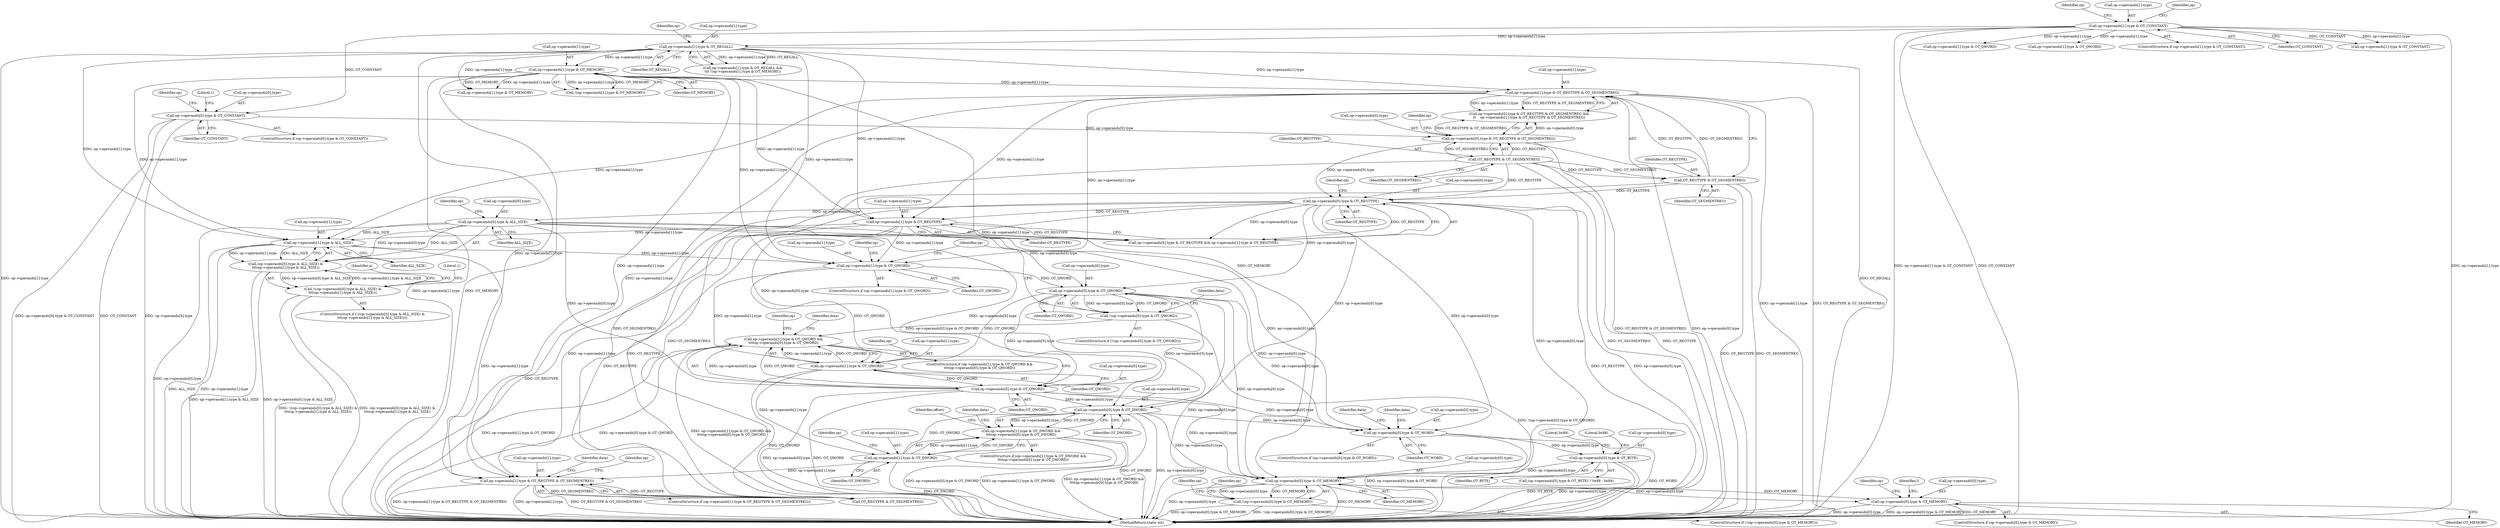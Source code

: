 digraph "0_radare2_f17bfd9f1da05f30f23a4dd05e9d2363e1406948@API" {
"1001349" [label="(Call,op->operands[1].type & ALL_SIZE)"];
"1001264" [label="(Call,op->operands[1].type & OT_MEMORY)"];
"1001254" [label="(Call,op->operands[1].type & OT_REGALL)"];
"1000132" [label="(Call,op->operands[1].type & OT_CONSTANT)"];
"1001301" [label="(Call,op->operands[1].type & OT_REGTYPE & OT_SEGMENTREG)"];
"1001309" [label="(Call,OT_REGTYPE & OT_SEGMENTREG)"];
"1001298" [label="(Call,OT_REGTYPE & OT_SEGMENTREG)"];
"1001327" [label="(Call,op->operands[1].type & OT_REGTYPE)"];
"1001318" [label="(Call,op->operands[0].type & OT_REGTYPE)"];
"1001290" [label="(Call,op->operands[0].type & OT_REGTYPE & OT_SEGMENTREG)"];
"1001275" [label="(Call,op->operands[0].type & OT_CONSTANT)"];
"1001340" [label="(Call,op->operands[0].type & ALL_SIZE)"];
"1001339" [label="(Call,(op->operands[0].type & ALL_SIZE) &\n\t\t\t(op->operands[1].type & ALL_SIZE))"];
"1001338" [label="(Call,!((op->operands[0].type & ALL_SIZE) &\n\t\t\t(op->operands[1].type & ALL_SIZE)))"];
"1001394" [label="(Call,op->operands[1].type & OT_QWORD)"];
"1001406" [label="(Call,op->operands[0].type & OT_QWORD)"];
"1001405" [label="(Call,!(op->operands[0].type & OT_QWORD))"];
"1001429" [label="(Call,op->operands[1].type & OT_QWORD &&\n\t\t\t\top->operands[0].type & OT_QWORD)"];
"1001430" [label="(Call,op->operands[1].type & OT_QWORD)"];
"1001439" [label="(Call,op->operands[0].type & OT_QWORD)"];
"1001468" [label="(Call,op->operands[0].type & OT_DWORD)"];
"1001458" [label="(Call,op->operands[1].type & OT_DWORD &&\n\t\t\t\top->operands[0].type & OT_DWORD)"];
"1001549" [label="(Call,op->operands[0].type & OT_WORD)"];
"1001571" [label="(Call,op->operands[0].type & OT_BYTE)"];
"1001676" [label="(Call,op->operands[0].type & OT_MEMORY)"];
"1001675" [label="(Call,!(op->operands[0].type & OT_MEMORY))"];
"1001802" [label="(Call,op->operands[0].type & OT_MEMORY)"];
"1001459" [label="(Call,op->operands[1].type & OT_DWORD)"];
"1001528" [label="(Call,op->operands[1].type & OT_REGTYPE & OT_SEGMENTREG)"];
"1001458" [label="(Call,op->operands[1].type & OT_DWORD &&\n\t\t\t\top->operands[0].type & OT_DWORD)"];
"1001746" [label="(Identifier,op)"];
"1001467" [label="(Identifier,OT_DWORD)"];
"1001677" [label="(Call,op->operands[0].type)"];
"1001402" [label="(Identifier,OT_QWORD)"];
"1001528" [label="(Call,op->operands[1].type & OT_REGTYPE & OT_SEGMENTREG)"];
"1001299" [label="(Identifier,OT_REGTYPE)"];
"1001319" [label="(Call,op->operands[0].type)"];
"1001294" [label="(Identifier,op)"];
"1001418" [label="(Identifier,data)"];
"1001476" [label="(Identifier,OT_DWORD)"];
"1001287" [label="(Literal,1)"];
"1001675" [label="(Call,!(op->operands[0].type & OT_MEMORY))"];
"1001459" [label="(Call,op->operands[1].type & OT_DWORD)"];
"1001274" [label="(ControlStructure,if (op->operands[0].type & OT_CONSTANT))"];
"1001480" [label="(Identifier,data)"];
"1001430" [label="(Call,op->operands[1].type & OT_QWORD)"];
"1001468" [label="(Call,op->operands[0].type & OT_DWORD)"];
"1001472" [label="(Identifier,op)"];
"1001443" [label="(Identifier,op)"];
"1001310" [label="(Identifier,OT_REGTYPE)"];
"1001431" [label="(Call,op->operands[1].type)"];
"1001393" [label="(ControlStructure,if (op->operands[1].type & OT_QWORD))"];
"1000132" [label="(Call,op->operands[1].type & OT_CONSTANT)"];
"1001405" [label="(Call,!(op->operands[0].type & OT_QWORD))"];
"1001447" [label="(Identifier,OT_QWORD)"];
"1001810" [label="(Identifier,OT_MEMORY)"];
"1001289" [label="(Call,op->operands[0].type & OT_REGTYPE & OT_SEGMENTREG &&\n\t\t    op->operands[1].type & OT_REGTYPE & OT_SEGMENTREG)"];
"1001394" [label="(Call,op->operands[1].type & OT_QWORD)"];
"1001350" [label="(Call,op->operands[1].type)"];
"1001353" [label="(Identifier,op)"];
"1001801" [label="(ControlStructure,if (op->operands[0].type & OT_MEMORY))"];
"1001404" [label="(ControlStructure,if (!(op->operands[0].type & OT_QWORD)))"];
"1001268" [label="(Identifier,op)"];
"1001434" [label="(Identifier,op)"];
"1001291" [label="(Call,op->operands[0].type)"];
"1001275" [label="(Call,op->operands[0].type & OT_CONSTANT)"];
"1001340" [label="(Call,op->operands[0].type & ALL_SIZE)"];
"1001348" [label="(Identifier,ALL_SIZE)"];
"1001571" [label="(Call,op->operands[0].type & OT_BYTE)"];
"1003216" [label="(MethodReturn,static int)"];
"1001451" [label="(Identifier,data)"];
"1001331" [label="(Identifier,op)"];
"1001311" [label="(Identifier,OT_SEGMENTREG)"];
"1001309" [label="(Call,OT_REGTYPE & OT_SEGMENTREG)"];
"1001265" [label="(Call,op->operands[1].type)"];
"1001328" [label="(Call,op->operands[1].type)"];
"1001318" [label="(Call,op->operands[0].type & OT_REGTYPE)"];
"1001529" [label="(Call,op->operands[1].type)"];
"1001460" [label="(Call,op->operands[1].type)"];
"1001692" [label="(Identifier,op)"];
"1001365" [label="(Identifier,a)"];
"1001300" [label="(Identifier,OT_SEGMENTREG)"];
"1001407" [label="(Call,op->operands[0].type)"];
"1001567" [label="(Identifier,data)"];
"1001263" [label="(Call,!(op->operands[1].type & OT_MEMORY))"];
"1001579" [label="(Identifier,OT_BYTE)"];
"1001302" [label="(Call,op->operands[1].type)"];
"1001803" [label="(Call,op->operands[0].type)"];
"1000226" [label="(Call,op->operands[1].type & OT_QWORD)"];
"1000361" [label="(Call,op->operands[1].type & OT_QWORD)"];
"1001542" [label="(Identifier,data)"];
"1001305" [label="(Identifier,op)"];
"1001684" [label="(Identifier,OT_MEMORY)"];
"1001439" [label="(Call,op->operands[0].type & OT_QWORD)"];
"1001548" [label="(ControlStructure,if (op->operands[0].type & OT_WORD))"];
"1001301" [label="(Call,op->operands[1].type & OT_REGTYPE & OT_SEGMENTREG)"];
"1001429" [label="(Call,op->operands[1].type & OT_QWORD &&\n\t\t\t\top->operands[0].type & OT_QWORD)"];
"1001818" [label="(Identifier,op)"];
"1001440" [label="(Call,op->operands[0].type)"];
"1001262" [label="(Identifier,OT_REGALL)"];
"1001395" [label="(Call,op->operands[1].type)"];
"1001341" [label="(Call,op->operands[0].type)"];
"1000147" [label="(Identifier,op)"];
"1001253" [label="(Call,op->operands[1].type & OT_REGALL &&\n\t\t\t !(op->operands[1].type & OT_MEMORY))"];
"1001254" [label="(Call,op->operands[1].type & OT_REGALL)"];
"1001674" [label="(ControlStructure,if (!(op->operands[0].type & OT_MEMORY)))"];
"1000133" [label="(Call,op->operands[1].type)"];
"1000131" [label="(ControlStructure,if (op->operands[1].type & OT_CONSTANT))"];
"1001298" [label="(Call,OT_REGTYPE & OT_SEGMENTREG)"];
"1001264" [label="(Call,op->operands[1].type & OT_MEMORY)"];
"1001581" [label="(Literal,0x89)"];
"1001276" [label="(Call,op->operands[0].type)"];
"1001361" [label="(Literal,1)"];
"1001570" [label="(Call,(op->operands[0].type & OT_BYTE) ? 0x88 : 0x89)"];
"1001536" [label="(Call,OT_REGTYPE & OT_SEGMENTREG)"];
"1001561" [label="(Identifier,data)"];
"1001988" [label="(Call,op->operands[1].type & OT_MEMORY)"];
"1001290" [label="(Call,op->operands[0].type & OT_REGTYPE & OT_SEGMENTREG)"];
"1001511" [label="(Identifier,offset)"];
"1001283" [label="(Identifier,OT_CONSTANT)"];
"1001406" [label="(Call,op->operands[0].type & OT_QWORD)"];
"1001317" [label="(Call,op->operands[0].type & OT_REGTYPE && op->operands[1].type & OT_REGTYPE)"];
"1001410" [label="(Identifier,op)"];
"1001428" [label="(ControlStructure,if (op->operands[1].type & OT_QWORD &&\n\t\t\t\top->operands[0].type & OT_QWORD))"];
"1001357" [label="(Identifier,ALL_SIZE)"];
"1001469" [label="(Call,op->operands[0].type)"];
"1001549" [label="(Call,op->operands[0].type & OT_WORD)"];
"1001414" [label="(Identifier,OT_QWORD)"];
"1001255" [label="(Call,op->operands[1].type)"];
"1001580" [label="(Literal,0x88)"];
"1001676" [label="(Call,op->operands[0].type & OT_MEMORY)"];
"1001339" [label="(Call,(op->operands[0].type & ALL_SIZE) &\n\t\t\t(op->operands[1].type & ALL_SIZE))"];
"1003215" [label="(Identifier,l)"];
"1001335" [label="(Identifier,OT_REGTYPE)"];
"1001438" [label="(Identifier,OT_QWORD)"];
"1001463" [label="(Identifier,op)"];
"1001272" [label="(Identifier,OT_MEMORY)"];
"1001802" [label="(Call,op->operands[0].type & OT_MEMORY)"];
"1000140" [label="(Identifier,OT_CONSTANT)"];
"1001550" [label="(Call,op->operands[0].type)"];
"1001457" [label="(ControlStructure,if (op->operands[1].type & OT_DWORD &&\n\t\t\t\top->operands[0].type & OT_DWORD))"];
"1001337" [label="(ControlStructure,if (!((op->operands[0].type & ALL_SIZE) &\n\t\t\t(op->operands[1].type & ALL_SIZE))))"];
"1001258" [label="(Identifier,op)"];
"1001326" [label="(Identifier,OT_REGTYPE)"];
"1001338" [label="(Call,!((op->operands[0].type & ALL_SIZE) &\n\t\t\t(op->operands[1].type & ALL_SIZE)))"];
"1001527" [label="(ControlStructure,if (op->operands[1].type & OT_REGTYPE & OT_SEGMENTREG))"];
"1001572" [label="(Call,op->operands[0].type)"];
"1001553" [label="(Identifier,op)"];
"1001349" [label="(Call,op->operands[1].type & ALL_SIZE)"];
"1000239" [label="(Call,op->operands[1].type & OT_CONSTANT)"];
"1001327" [label="(Call,op->operands[1].type & OT_REGTYPE)"];
"1001557" [label="(Identifier,OT_WORD)"];
"1001349" -> "1001339"  [label="AST: "];
"1001349" -> "1001357"  [label="CFG: "];
"1001350" -> "1001349"  [label="AST: "];
"1001357" -> "1001349"  [label="AST: "];
"1001339" -> "1001349"  [label="CFG: "];
"1001349" -> "1003216"  [label="DDG: ALL_SIZE"];
"1001349" -> "1003216"  [label="DDG: op->operands[1].type"];
"1001349" -> "1001339"  [label="DDG: op->operands[1].type"];
"1001349" -> "1001339"  [label="DDG: ALL_SIZE"];
"1001264" -> "1001349"  [label="DDG: op->operands[1].type"];
"1001301" -> "1001349"  [label="DDG: op->operands[1].type"];
"1001254" -> "1001349"  [label="DDG: op->operands[1].type"];
"1001327" -> "1001349"  [label="DDG: op->operands[1].type"];
"1001340" -> "1001349"  [label="DDG: ALL_SIZE"];
"1001349" -> "1001394"  [label="DDG: op->operands[1].type"];
"1001349" -> "1001528"  [label="DDG: op->operands[1].type"];
"1001264" -> "1001263"  [label="AST: "];
"1001264" -> "1001272"  [label="CFG: "];
"1001265" -> "1001264"  [label="AST: "];
"1001272" -> "1001264"  [label="AST: "];
"1001263" -> "1001264"  [label="CFG: "];
"1001264" -> "1003216"  [label="DDG: op->operands[1].type"];
"1001264" -> "1003216"  [label="DDG: OT_MEMORY"];
"1001264" -> "1001263"  [label="DDG: op->operands[1].type"];
"1001264" -> "1001263"  [label="DDG: OT_MEMORY"];
"1001254" -> "1001264"  [label="DDG: op->operands[1].type"];
"1001264" -> "1001301"  [label="DDG: op->operands[1].type"];
"1001264" -> "1001327"  [label="DDG: op->operands[1].type"];
"1001264" -> "1001394"  [label="DDG: op->operands[1].type"];
"1001264" -> "1001528"  [label="DDG: op->operands[1].type"];
"1001264" -> "1001676"  [label="DDG: OT_MEMORY"];
"1001264" -> "1001988"  [label="DDG: op->operands[1].type"];
"1001264" -> "1001988"  [label="DDG: OT_MEMORY"];
"1001254" -> "1001253"  [label="AST: "];
"1001254" -> "1001262"  [label="CFG: "];
"1001255" -> "1001254"  [label="AST: "];
"1001262" -> "1001254"  [label="AST: "];
"1001268" -> "1001254"  [label="CFG: "];
"1001253" -> "1001254"  [label="CFG: "];
"1001254" -> "1003216"  [label="DDG: OT_REGALL"];
"1001254" -> "1003216"  [label="DDG: op->operands[1].type"];
"1001254" -> "1001253"  [label="DDG: op->operands[1].type"];
"1001254" -> "1001253"  [label="DDG: OT_REGALL"];
"1000132" -> "1001254"  [label="DDG: op->operands[1].type"];
"1001254" -> "1001301"  [label="DDG: op->operands[1].type"];
"1001254" -> "1001327"  [label="DDG: op->operands[1].type"];
"1001254" -> "1001394"  [label="DDG: op->operands[1].type"];
"1001254" -> "1001528"  [label="DDG: op->operands[1].type"];
"1001254" -> "1001988"  [label="DDG: op->operands[1].type"];
"1000132" -> "1000131"  [label="AST: "];
"1000132" -> "1000140"  [label="CFG: "];
"1000133" -> "1000132"  [label="AST: "];
"1000140" -> "1000132"  [label="AST: "];
"1000147" -> "1000132"  [label="CFG: "];
"1001258" -> "1000132"  [label="CFG: "];
"1000132" -> "1003216"  [label="DDG: op->operands[1].type & OT_CONSTANT"];
"1000132" -> "1003216"  [label="DDG: OT_CONSTANT"];
"1000132" -> "1003216"  [label="DDG: op->operands[1].type"];
"1000132" -> "1000226"  [label="DDG: op->operands[1].type"];
"1000132" -> "1000239"  [label="DDG: op->operands[1].type"];
"1000132" -> "1000239"  [label="DDG: OT_CONSTANT"];
"1000132" -> "1000361"  [label="DDG: op->operands[1].type"];
"1000132" -> "1001275"  [label="DDG: OT_CONSTANT"];
"1001301" -> "1001289"  [label="AST: "];
"1001301" -> "1001309"  [label="CFG: "];
"1001302" -> "1001301"  [label="AST: "];
"1001309" -> "1001301"  [label="AST: "];
"1001289" -> "1001301"  [label="CFG: "];
"1001301" -> "1003216"  [label="DDG: op->operands[1].type"];
"1001301" -> "1003216"  [label="DDG: OT_REGTYPE & OT_SEGMENTREG"];
"1001301" -> "1001289"  [label="DDG: op->operands[1].type"];
"1001301" -> "1001289"  [label="DDG: OT_REGTYPE & OT_SEGMENTREG"];
"1001309" -> "1001301"  [label="DDG: OT_REGTYPE"];
"1001309" -> "1001301"  [label="DDG: OT_SEGMENTREG"];
"1001301" -> "1001327"  [label="DDG: op->operands[1].type"];
"1001301" -> "1001394"  [label="DDG: op->operands[1].type"];
"1001301" -> "1001528"  [label="DDG: op->operands[1].type"];
"1001309" -> "1001311"  [label="CFG: "];
"1001310" -> "1001309"  [label="AST: "];
"1001311" -> "1001309"  [label="AST: "];
"1001309" -> "1003216"  [label="DDG: OT_SEGMENTREG"];
"1001309" -> "1003216"  [label="DDG: OT_REGTYPE"];
"1001298" -> "1001309"  [label="DDG: OT_REGTYPE"];
"1001298" -> "1001309"  [label="DDG: OT_SEGMENTREG"];
"1001309" -> "1001318"  [label="DDG: OT_REGTYPE"];
"1001309" -> "1001536"  [label="DDG: OT_SEGMENTREG"];
"1001298" -> "1001290"  [label="AST: "];
"1001298" -> "1001300"  [label="CFG: "];
"1001299" -> "1001298"  [label="AST: "];
"1001300" -> "1001298"  [label="AST: "];
"1001290" -> "1001298"  [label="CFG: "];
"1001298" -> "1003216"  [label="DDG: OT_REGTYPE"];
"1001298" -> "1003216"  [label="DDG: OT_SEGMENTREG"];
"1001298" -> "1001290"  [label="DDG: OT_REGTYPE"];
"1001298" -> "1001290"  [label="DDG: OT_SEGMENTREG"];
"1001298" -> "1001318"  [label="DDG: OT_REGTYPE"];
"1001298" -> "1001536"  [label="DDG: OT_SEGMENTREG"];
"1001327" -> "1001317"  [label="AST: "];
"1001327" -> "1001335"  [label="CFG: "];
"1001328" -> "1001327"  [label="AST: "];
"1001335" -> "1001327"  [label="AST: "];
"1001317" -> "1001327"  [label="CFG: "];
"1001327" -> "1003216"  [label="DDG: OT_REGTYPE"];
"1001327" -> "1001317"  [label="DDG: op->operands[1].type"];
"1001327" -> "1001317"  [label="DDG: OT_REGTYPE"];
"1001318" -> "1001327"  [label="DDG: OT_REGTYPE"];
"1001327" -> "1001394"  [label="DDG: op->operands[1].type"];
"1001327" -> "1001528"  [label="DDG: op->operands[1].type"];
"1001327" -> "1001536"  [label="DDG: OT_REGTYPE"];
"1001318" -> "1001317"  [label="AST: "];
"1001318" -> "1001326"  [label="CFG: "];
"1001319" -> "1001318"  [label="AST: "];
"1001326" -> "1001318"  [label="AST: "];
"1001331" -> "1001318"  [label="CFG: "];
"1001317" -> "1001318"  [label="CFG: "];
"1001318" -> "1003216"  [label="DDG: OT_REGTYPE"];
"1001318" -> "1003216"  [label="DDG: op->operands[0].type"];
"1001318" -> "1001317"  [label="DDG: op->operands[0].type"];
"1001318" -> "1001317"  [label="DDG: OT_REGTYPE"];
"1001290" -> "1001318"  [label="DDG: op->operands[0].type"];
"1001318" -> "1001340"  [label="DDG: op->operands[0].type"];
"1001318" -> "1001406"  [label="DDG: op->operands[0].type"];
"1001318" -> "1001439"  [label="DDG: op->operands[0].type"];
"1001318" -> "1001468"  [label="DDG: op->operands[0].type"];
"1001318" -> "1001536"  [label="DDG: OT_REGTYPE"];
"1001318" -> "1001549"  [label="DDG: op->operands[0].type"];
"1001318" -> "1001676"  [label="DDG: op->operands[0].type"];
"1001290" -> "1001289"  [label="AST: "];
"1001291" -> "1001290"  [label="AST: "];
"1001305" -> "1001290"  [label="CFG: "];
"1001289" -> "1001290"  [label="CFG: "];
"1001290" -> "1003216"  [label="DDG: OT_REGTYPE & OT_SEGMENTREG"];
"1001290" -> "1003216"  [label="DDG: op->operands[0].type"];
"1001290" -> "1001289"  [label="DDG: op->operands[0].type"];
"1001290" -> "1001289"  [label="DDG: OT_REGTYPE & OT_SEGMENTREG"];
"1001275" -> "1001290"  [label="DDG: op->operands[0].type"];
"1001275" -> "1001274"  [label="AST: "];
"1001275" -> "1001283"  [label="CFG: "];
"1001276" -> "1001275"  [label="AST: "];
"1001283" -> "1001275"  [label="AST: "];
"1001287" -> "1001275"  [label="CFG: "];
"1001294" -> "1001275"  [label="CFG: "];
"1001275" -> "1003216"  [label="DDG: op->operands[0].type & OT_CONSTANT"];
"1001275" -> "1003216"  [label="DDG: OT_CONSTANT"];
"1001275" -> "1003216"  [label="DDG: op->operands[0].type"];
"1001340" -> "1001339"  [label="AST: "];
"1001340" -> "1001348"  [label="CFG: "];
"1001341" -> "1001340"  [label="AST: "];
"1001348" -> "1001340"  [label="AST: "];
"1001353" -> "1001340"  [label="CFG: "];
"1001340" -> "1003216"  [label="DDG: op->operands[0].type"];
"1001340" -> "1001339"  [label="DDG: op->operands[0].type"];
"1001340" -> "1001339"  [label="DDG: ALL_SIZE"];
"1001340" -> "1001406"  [label="DDG: op->operands[0].type"];
"1001340" -> "1001439"  [label="DDG: op->operands[0].type"];
"1001340" -> "1001468"  [label="DDG: op->operands[0].type"];
"1001340" -> "1001549"  [label="DDG: op->operands[0].type"];
"1001340" -> "1001676"  [label="DDG: op->operands[0].type"];
"1001339" -> "1001338"  [label="AST: "];
"1001338" -> "1001339"  [label="CFG: "];
"1001339" -> "1003216"  [label="DDG: op->operands[1].type & ALL_SIZE"];
"1001339" -> "1003216"  [label="DDG: op->operands[0].type & ALL_SIZE"];
"1001339" -> "1001338"  [label="DDG: op->operands[0].type & ALL_SIZE"];
"1001339" -> "1001338"  [label="DDG: op->operands[1].type & ALL_SIZE"];
"1001338" -> "1001337"  [label="AST: "];
"1001361" -> "1001338"  [label="CFG: "];
"1001365" -> "1001338"  [label="CFG: "];
"1001338" -> "1003216"  [label="DDG: !((op->operands[0].type & ALL_SIZE) &\n\t\t\t(op->operands[1].type & ALL_SIZE))"];
"1001338" -> "1003216"  [label="DDG: (op->operands[0].type & ALL_SIZE) &\n\t\t\t(op->operands[1].type & ALL_SIZE)"];
"1001394" -> "1001393"  [label="AST: "];
"1001394" -> "1001402"  [label="CFG: "];
"1001395" -> "1001394"  [label="AST: "];
"1001402" -> "1001394"  [label="AST: "];
"1001410" -> "1001394"  [label="CFG: "];
"1001434" -> "1001394"  [label="CFG: "];
"1001394" -> "1001406"  [label="DDG: OT_QWORD"];
"1001394" -> "1001430"  [label="DDG: op->operands[1].type"];
"1001394" -> "1001430"  [label="DDG: OT_QWORD"];
"1001406" -> "1001405"  [label="AST: "];
"1001406" -> "1001414"  [label="CFG: "];
"1001407" -> "1001406"  [label="AST: "];
"1001414" -> "1001406"  [label="AST: "];
"1001405" -> "1001406"  [label="CFG: "];
"1001406" -> "1003216"  [label="DDG: op->operands[0].type"];
"1001406" -> "1001405"  [label="DDG: op->operands[0].type"];
"1001406" -> "1001405"  [label="DDG: OT_QWORD"];
"1001406" -> "1001430"  [label="DDG: OT_QWORD"];
"1001406" -> "1001439"  [label="DDG: op->operands[0].type"];
"1001406" -> "1001468"  [label="DDG: op->operands[0].type"];
"1001406" -> "1001549"  [label="DDG: op->operands[0].type"];
"1001406" -> "1001676"  [label="DDG: op->operands[0].type"];
"1001405" -> "1001404"  [label="AST: "];
"1001418" -> "1001405"  [label="CFG: "];
"1001434" -> "1001405"  [label="CFG: "];
"1001405" -> "1003216"  [label="DDG: !(op->operands[0].type & OT_QWORD)"];
"1001405" -> "1001429"  [label="DDG: op->operands[0].type & OT_QWORD"];
"1001429" -> "1001428"  [label="AST: "];
"1001429" -> "1001430"  [label="CFG: "];
"1001429" -> "1001439"  [label="CFG: "];
"1001430" -> "1001429"  [label="AST: "];
"1001439" -> "1001429"  [label="AST: "];
"1001451" -> "1001429"  [label="CFG: "];
"1001463" -> "1001429"  [label="CFG: "];
"1001429" -> "1003216"  [label="DDG: op->operands[0].type & OT_QWORD"];
"1001429" -> "1003216"  [label="DDG: op->operands[1].type & OT_QWORD &&\n\t\t\t\top->operands[0].type & OT_QWORD"];
"1001429" -> "1003216"  [label="DDG: op->operands[1].type & OT_QWORD"];
"1001430" -> "1001429"  [label="DDG: op->operands[1].type"];
"1001430" -> "1001429"  [label="DDG: OT_QWORD"];
"1001439" -> "1001429"  [label="DDG: op->operands[0].type"];
"1001439" -> "1001429"  [label="DDG: OT_QWORD"];
"1001430" -> "1001438"  [label="CFG: "];
"1001431" -> "1001430"  [label="AST: "];
"1001438" -> "1001430"  [label="AST: "];
"1001443" -> "1001430"  [label="CFG: "];
"1001430" -> "1003216"  [label="DDG: OT_QWORD"];
"1001430" -> "1001439"  [label="DDG: OT_QWORD"];
"1001430" -> "1001459"  [label="DDG: op->operands[1].type"];
"1001439" -> "1001447"  [label="CFG: "];
"1001440" -> "1001439"  [label="AST: "];
"1001447" -> "1001439"  [label="AST: "];
"1001439" -> "1003216"  [label="DDG: op->operands[0].type"];
"1001439" -> "1003216"  [label="DDG: OT_QWORD"];
"1001439" -> "1001468"  [label="DDG: op->operands[0].type"];
"1001439" -> "1001549"  [label="DDG: op->operands[0].type"];
"1001439" -> "1001676"  [label="DDG: op->operands[0].type"];
"1001468" -> "1001458"  [label="AST: "];
"1001468" -> "1001476"  [label="CFG: "];
"1001469" -> "1001468"  [label="AST: "];
"1001476" -> "1001468"  [label="AST: "];
"1001458" -> "1001468"  [label="CFG: "];
"1001468" -> "1003216"  [label="DDG: OT_DWORD"];
"1001468" -> "1003216"  [label="DDG: op->operands[0].type"];
"1001468" -> "1001458"  [label="DDG: op->operands[0].type"];
"1001468" -> "1001458"  [label="DDG: OT_DWORD"];
"1001459" -> "1001468"  [label="DDG: OT_DWORD"];
"1001468" -> "1001549"  [label="DDG: op->operands[0].type"];
"1001468" -> "1001676"  [label="DDG: op->operands[0].type"];
"1001458" -> "1001457"  [label="AST: "];
"1001458" -> "1001459"  [label="CFG: "];
"1001459" -> "1001458"  [label="AST: "];
"1001480" -> "1001458"  [label="CFG: "];
"1001511" -> "1001458"  [label="CFG: "];
"1001458" -> "1003216"  [label="DDG: op->operands[1].type & OT_DWORD"];
"1001458" -> "1003216"  [label="DDG: op->operands[1].type & OT_DWORD &&\n\t\t\t\top->operands[0].type & OT_DWORD"];
"1001458" -> "1003216"  [label="DDG: op->operands[0].type & OT_DWORD"];
"1001459" -> "1001458"  [label="DDG: op->operands[1].type"];
"1001459" -> "1001458"  [label="DDG: OT_DWORD"];
"1001549" -> "1001548"  [label="AST: "];
"1001549" -> "1001557"  [label="CFG: "];
"1001550" -> "1001549"  [label="AST: "];
"1001557" -> "1001549"  [label="AST: "];
"1001561" -> "1001549"  [label="CFG: "];
"1001567" -> "1001549"  [label="CFG: "];
"1001549" -> "1003216"  [label="DDG: OT_WORD"];
"1001549" -> "1003216"  [label="DDG: op->operands[0].type & OT_WORD"];
"1001549" -> "1001571"  [label="DDG: op->operands[0].type"];
"1001571" -> "1001570"  [label="AST: "];
"1001571" -> "1001579"  [label="CFG: "];
"1001572" -> "1001571"  [label="AST: "];
"1001579" -> "1001571"  [label="AST: "];
"1001580" -> "1001571"  [label="CFG: "];
"1001581" -> "1001571"  [label="CFG: "];
"1001571" -> "1003216"  [label="DDG: OT_BYTE"];
"1001571" -> "1003216"  [label="DDG: op->operands[0].type"];
"1001571" -> "1001676"  [label="DDG: op->operands[0].type"];
"1001676" -> "1001675"  [label="AST: "];
"1001676" -> "1001684"  [label="CFG: "];
"1001677" -> "1001676"  [label="AST: "];
"1001684" -> "1001676"  [label="AST: "];
"1001675" -> "1001676"  [label="CFG: "];
"1001676" -> "1003216"  [label="DDG: OT_MEMORY"];
"1001676" -> "1003216"  [label="DDG: op->operands[0].type"];
"1001676" -> "1001675"  [label="DDG: op->operands[0].type"];
"1001676" -> "1001675"  [label="DDG: OT_MEMORY"];
"1001676" -> "1001802"  [label="DDG: op->operands[0].type"];
"1001676" -> "1001802"  [label="DDG: OT_MEMORY"];
"1001675" -> "1001674"  [label="AST: "];
"1001692" -> "1001675"  [label="CFG: "];
"1001746" -> "1001675"  [label="CFG: "];
"1001675" -> "1003216"  [label="DDG: !(op->operands[0].type & OT_MEMORY)"];
"1001675" -> "1003216"  [label="DDG: op->operands[0].type & OT_MEMORY"];
"1001802" -> "1001801"  [label="AST: "];
"1001802" -> "1001810"  [label="CFG: "];
"1001803" -> "1001802"  [label="AST: "];
"1001810" -> "1001802"  [label="AST: "];
"1001818" -> "1001802"  [label="CFG: "];
"1003215" -> "1001802"  [label="CFG: "];
"1001802" -> "1003216"  [label="DDG: op->operands[0].type"];
"1001802" -> "1003216"  [label="DDG: op->operands[0].type & OT_MEMORY"];
"1001802" -> "1003216"  [label="DDG: OT_MEMORY"];
"1001459" -> "1001467"  [label="CFG: "];
"1001460" -> "1001459"  [label="AST: "];
"1001467" -> "1001459"  [label="AST: "];
"1001472" -> "1001459"  [label="CFG: "];
"1001459" -> "1003216"  [label="DDG: OT_DWORD"];
"1001459" -> "1001528"  [label="DDG: op->operands[1].type"];
"1001528" -> "1001527"  [label="AST: "];
"1001528" -> "1001536"  [label="CFG: "];
"1001529" -> "1001528"  [label="AST: "];
"1001536" -> "1001528"  [label="AST: "];
"1001542" -> "1001528"  [label="CFG: "];
"1001553" -> "1001528"  [label="CFG: "];
"1001528" -> "1003216"  [label="DDG: op->operands[1].type & OT_REGTYPE & OT_SEGMENTREG"];
"1001528" -> "1003216"  [label="DDG: op->operands[1].type"];
"1001528" -> "1003216"  [label="DDG: OT_REGTYPE & OT_SEGMENTREG"];
"1001536" -> "1001528"  [label="DDG: OT_REGTYPE"];
"1001536" -> "1001528"  [label="DDG: OT_SEGMENTREG"];
}
